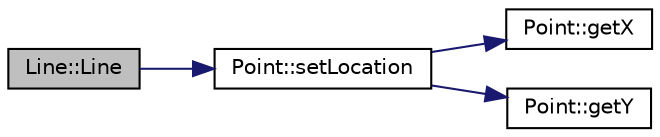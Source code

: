 digraph "Line::Line"
{
  edge [fontname="Helvetica",fontsize="10",labelfontname="Helvetica",labelfontsize="10"];
  node [fontname="Helvetica",fontsize="10",shape=record];
  rankdir="LR";
  Node1 [label="Line::Line",height=0.2,width=0.4,color="black", fillcolor="grey75", style="filled", fontcolor="black"];
  Node1 -> Node2 [color="midnightblue",fontsize="10",style="solid",fontname="Helvetica"];
  Node2 [label="Point::setLocation",height=0.2,width=0.4,color="black", fillcolor="white", style="filled",URL="$class_point.html#a2db3e8414ece5a85163b36bc88cb4bcb"];
  Node2 -> Node3 [color="midnightblue",fontsize="10",style="solid",fontname="Helvetica"];
  Node3 [label="Point::getX",height=0.2,width=0.4,color="black", fillcolor="white", style="filled",URL="$class_point.html#acc27466778cc87a662bba40268c4c0c8"];
  Node2 -> Node4 [color="midnightblue",fontsize="10",style="solid",fontname="Helvetica"];
  Node4 [label="Point::getY",height=0.2,width=0.4,color="black", fillcolor="white", style="filled",URL="$class_point.html#a3cccbca94719ddde353cce86ce0e2f64"];
}
